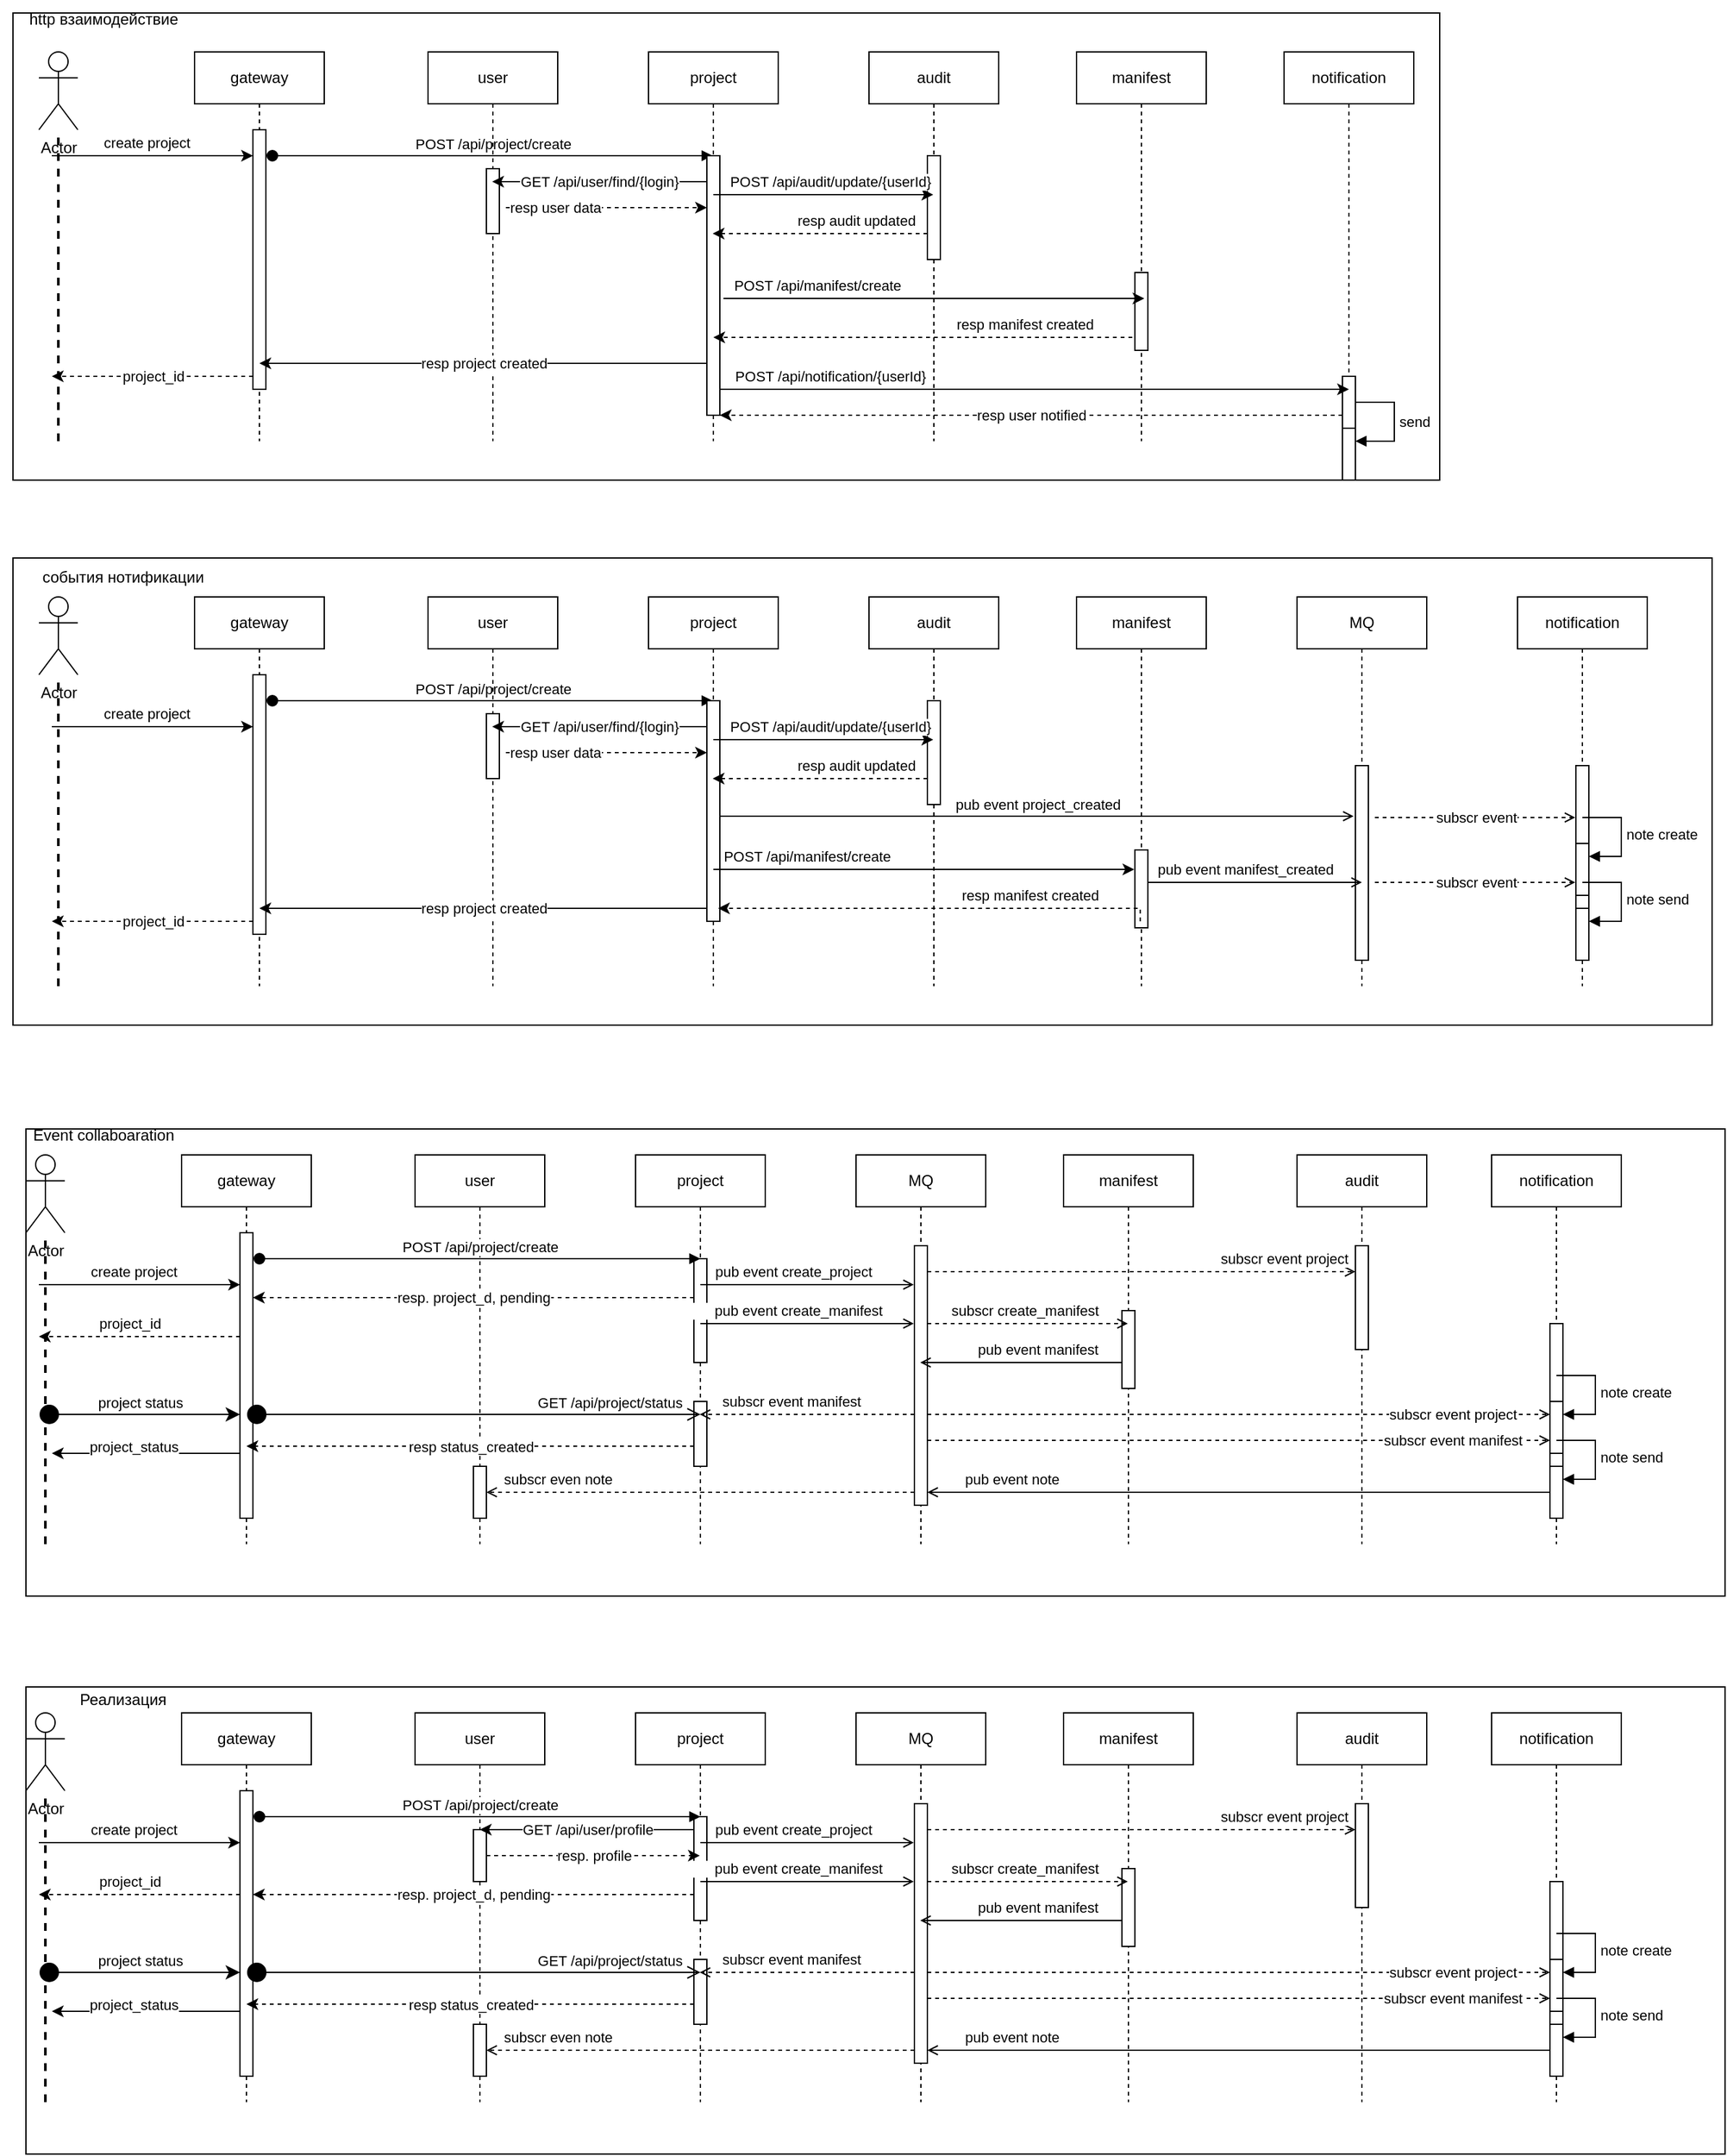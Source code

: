 <mxfile version="24.7.8">
  <diagram name="Page-1" id="2YBvvXClWsGukQMizWep">
    <mxGraphModel dx="2350" dy="916" grid="1" gridSize="10" guides="1" tooltips="1" connect="1" arrows="1" fold="1" page="1" pageScale="1" pageWidth="850" pageHeight="1100" math="0" shadow="0">
      <root>
        <mxCell id="0" />
        <mxCell id="1" parent="0" />
        <mxCell id="92aaabJvV7sMhki5Raj1-24" value="" style="rounded=0;whiteSpace=wrap;html=1;fillColor=none;" parent="1" vertex="1">
          <mxGeometry x="-100" y="10" width="1100" height="360" as="geometry" />
        </mxCell>
        <mxCell id="aM9ryv3xv72pqoxQDRHE-1" value="gateway" style="shape=umlLifeline;perimeter=lifelinePerimeter;whiteSpace=wrap;html=1;container=0;dropTarget=0;collapsible=0;recursiveResize=0;outlineConnect=0;portConstraint=eastwest;newEdgeStyle={&quot;edgeStyle&quot;:&quot;elbowEdgeStyle&quot;,&quot;elbow&quot;:&quot;vertical&quot;,&quot;curved&quot;:0,&quot;rounded&quot;:0};" parent="1" vertex="1">
          <mxGeometry x="40" y="40" width="100" height="300" as="geometry" />
        </mxCell>
        <mxCell id="aM9ryv3xv72pqoxQDRHE-2" value="" style="html=1;points=[];perimeter=orthogonalPerimeter;outlineConnect=0;targetShapes=umlLifeline;portConstraint=eastwest;newEdgeStyle={&quot;edgeStyle&quot;:&quot;elbowEdgeStyle&quot;,&quot;elbow&quot;:&quot;vertical&quot;,&quot;curved&quot;:0,&quot;rounded&quot;:0};" parent="aM9ryv3xv72pqoxQDRHE-1" vertex="1">
          <mxGeometry x="45" y="60" width="10" height="200" as="geometry" />
        </mxCell>
        <mxCell id="aM9ryv3xv72pqoxQDRHE-3" value="POST /api/project/create" style="html=1;verticalAlign=bottom;startArrow=oval;endArrow=block;startSize=8;edgeStyle=elbowEdgeStyle;elbow=vertical;curved=0;rounded=0;" parent="aM9ryv3xv72pqoxQDRHE-1" target="92aaabJvV7sMhki5Raj1-1" edge="1">
          <mxGeometry relative="1" as="geometry">
            <mxPoint x="60" y="80" as="sourcePoint" />
          </mxGeometry>
        </mxCell>
        <mxCell id="aM9ryv3xv72pqoxQDRHE-5" value="user" style="shape=umlLifeline;perimeter=lifelinePerimeter;whiteSpace=wrap;html=1;container=0;dropTarget=0;collapsible=0;recursiveResize=0;outlineConnect=0;portConstraint=eastwest;newEdgeStyle={&quot;edgeStyle&quot;:&quot;elbowEdgeStyle&quot;,&quot;elbow&quot;:&quot;vertical&quot;,&quot;curved&quot;:0,&quot;rounded&quot;:0};" parent="1" vertex="1">
          <mxGeometry x="220" y="40" width="100" height="300" as="geometry" />
        </mxCell>
        <mxCell id="aM9ryv3xv72pqoxQDRHE-6" value="" style="html=1;points=[];perimeter=orthogonalPerimeter;outlineConnect=0;targetShapes=umlLifeline;portConstraint=eastwest;newEdgeStyle={&quot;edgeStyle&quot;:&quot;elbowEdgeStyle&quot;,&quot;elbow&quot;:&quot;vertical&quot;,&quot;curved&quot;:0,&quot;rounded&quot;:0};" parent="aM9ryv3xv72pqoxQDRHE-5" vertex="1">
          <mxGeometry x="45" y="90" width="10" height="50" as="geometry" />
        </mxCell>
        <mxCell id="92aaabJvV7sMhki5Raj1-1" value="project" style="shape=umlLifeline;perimeter=lifelinePerimeter;whiteSpace=wrap;html=1;container=0;dropTarget=0;collapsible=0;recursiveResize=0;outlineConnect=0;portConstraint=eastwest;newEdgeStyle={&quot;edgeStyle&quot;:&quot;elbowEdgeStyle&quot;,&quot;elbow&quot;:&quot;vertical&quot;,&quot;curved&quot;:0,&quot;rounded&quot;:0};" parent="1" vertex="1">
          <mxGeometry x="390" y="40" width="100" height="300" as="geometry" />
        </mxCell>
        <mxCell id="92aaabJvV7sMhki5Raj1-2" value="" style="html=1;points=[];perimeter=orthogonalPerimeter;outlineConnect=0;targetShapes=umlLifeline;portConstraint=eastwest;newEdgeStyle={&quot;edgeStyle&quot;:&quot;elbowEdgeStyle&quot;,&quot;elbow&quot;:&quot;vertical&quot;,&quot;curved&quot;:0,&quot;rounded&quot;:0};" parent="92aaabJvV7sMhki5Raj1-1" vertex="1">
          <mxGeometry x="45" y="80" width="10" height="200" as="geometry" />
        </mxCell>
        <mxCell id="92aaabJvV7sMhki5Raj1-3" value="audit" style="shape=umlLifeline;perimeter=lifelinePerimeter;whiteSpace=wrap;html=1;container=0;dropTarget=0;collapsible=0;recursiveResize=0;outlineConnect=0;portConstraint=eastwest;newEdgeStyle={&quot;edgeStyle&quot;:&quot;elbowEdgeStyle&quot;,&quot;elbow&quot;:&quot;vertical&quot;,&quot;curved&quot;:0,&quot;rounded&quot;:0};" parent="1" vertex="1">
          <mxGeometry x="560" y="40" width="100" height="300" as="geometry" />
        </mxCell>
        <mxCell id="92aaabJvV7sMhki5Raj1-4" value="" style="html=1;points=[];perimeter=orthogonalPerimeter;outlineConnect=0;targetShapes=umlLifeline;portConstraint=eastwest;newEdgeStyle={&quot;edgeStyle&quot;:&quot;elbowEdgeStyle&quot;,&quot;elbow&quot;:&quot;vertical&quot;,&quot;curved&quot;:0,&quot;rounded&quot;:0};" parent="92aaabJvV7sMhki5Raj1-3" vertex="1">
          <mxGeometry x="45" y="80" width="10" height="80" as="geometry" />
        </mxCell>
        <mxCell id="92aaabJvV7sMhki5Raj1-5" value="manifest" style="shape=umlLifeline;perimeter=lifelinePerimeter;whiteSpace=wrap;html=1;container=0;dropTarget=0;collapsible=0;recursiveResize=0;outlineConnect=0;portConstraint=eastwest;newEdgeStyle={&quot;edgeStyle&quot;:&quot;elbowEdgeStyle&quot;,&quot;elbow&quot;:&quot;vertical&quot;,&quot;curved&quot;:0,&quot;rounded&quot;:0};" parent="1" vertex="1">
          <mxGeometry x="720" y="40" width="100" height="300" as="geometry" />
        </mxCell>
        <mxCell id="92aaabJvV7sMhki5Raj1-6" value="" style="html=1;points=[];perimeter=orthogonalPerimeter;outlineConnect=0;targetShapes=umlLifeline;portConstraint=eastwest;newEdgeStyle={&quot;edgeStyle&quot;:&quot;elbowEdgeStyle&quot;,&quot;elbow&quot;:&quot;vertical&quot;,&quot;curved&quot;:0,&quot;rounded&quot;:0};" parent="92aaabJvV7sMhki5Raj1-5" vertex="1">
          <mxGeometry x="45" y="170" width="10" height="60" as="geometry" />
        </mxCell>
        <mxCell id="92aaabJvV7sMhki5Raj1-7" value="Actor" style="shape=umlActor;verticalLabelPosition=bottom;verticalAlign=top;html=1;outlineConnect=0;" parent="1" vertex="1">
          <mxGeometry x="-80" y="40" width="30" height="60" as="geometry" />
        </mxCell>
        <mxCell id="92aaabJvV7sMhki5Raj1-8" value="POST /api/audit/update/{userId}" style="endArrow=classic;html=1;rounded=0;" parent="1" edge="1">
          <mxGeometry x="0.062" y="10" width="50" height="50" relative="1" as="geometry">
            <mxPoint x="440" y="150" as="sourcePoint" />
            <mxPoint x="609.5" y="150" as="targetPoint" />
            <Array as="points">
              <mxPoint x="530" y="150" />
            </Array>
            <mxPoint as="offset" />
          </mxGeometry>
        </mxCell>
        <mxCell id="92aaabJvV7sMhki5Raj1-10" value="resp audit updated" style="edgeStyle=elbowEdgeStyle;rounded=0;orthogonalLoop=1;jettySize=auto;html=1;elbow=vertical;curved=0;dashed=1;" parent="1" edge="1">
          <mxGeometry x="-0.335" y="-10" relative="1" as="geometry">
            <mxPoint x="605" y="180" as="sourcePoint" />
            <mxPoint x="439.5" y="180" as="targetPoint" />
            <mxPoint as="offset" />
          </mxGeometry>
        </mxCell>
        <mxCell id="92aaabJvV7sMhki5Raj1-11" value="POST /api/manifest/create" style="edgeStyle=elbowEdgeStyle;rounded=0;orthogonalLoop=1;jettySize=auto;html=1;elbow=vertical;curved=0;" parent="1" edge="1">
          <mxGeometry x="-0.555" y="10" relative="1" as="geometry">
            <mxPoint x="447.75" y="230" as="sourcePoint" />
            <mxPoint x="772.25" y="230" as="targetPoint" />
            <mxPoint as="offset" />
          </mxGeometry>
        </mxCell>
        <mxCell id="92aaabJvV7sMhki5Raj1-12" value="resp manifest created" style="edgeStyle=elbowEdgeStyle;rounded=0;orthogonalLoop=1;jettySize=auto;html=1;elbow=vertical;curved=0;dashed=1;" parent="1" target="92aaabJvV7sMhki5Raj1-1" edge="1">
          <mxGeometry x="-0.434" y="-10" relative="1" as="geometry">
            <mxPoint x="765" y="270" as="sourcePoint" />
            <mxPoint x="609.5" y="270" as="targetPoint" />
            <Array as="points">
              <mxPoint x="620" y="260" />
            </Array>
            <mxPoint as="offset" />
          </mxGeometry>
        </mxCell>
        <mxCell id="92aaabJvV7sMhki5Raj1-13" value="" style="text;strokeColor=none;align=center;fillColor=none;html=1;verticalAlign=middle;whiteSpace=wrap;rounded=0;" parent="1" vertex="1">
          <mxGeometry x="570" y="250" width="60" height="30" as="geometry" />
        </mxCell>
        <mxCell id="92aaabJvV7sMhki5Raj1-14" value="GET /api/user/find/{login}" style="edgeStyle=elbowEdgeStyle;rounded=0;orthogonalLoop=1;jettySize=auto;html=1;elbow=vertical;curved=0;" parent="1" edge="1">
          <mxGeometry relative="1" as="geometry">
            <mxPoint x="435" y="140" as="sourcePoint" />
            <mxPoint x="269.5" y="140" as="targetPoint" />
          </mxGeometry>
        </mxCell>
        <mxCell id="92aaabJvV7sMhki5Raj1-15" value="resp user data" style="edgeStyle=elbowEdgeStyle;rounded=0;orthogonalLoop=1;jettySize=auto;html=1;elbow=vertical;curved=0;dashed=1;" parent="1" target="92aaabJvV7sMhki5Raj1-2" edge="1">
          <mxGeometry x="-0.514" relative="1" as="geometry">
            <mxPoint x="280" y="160" as="sourcePoint" />
            <mxPoint x="430" y="160" as="targetPoint" />
            <mxPoint as="offset" />
          </mxGeometry>
        </mxCell>
        <mxCell id="92aaabJvV7sMhki5Raj1-16" value="resp project created" style="edgeStyle=elbowEdgeStyle;rounded=0;orthogonalLoop=1;jettySize=auto;html=1;elbow=vertical;curved=0;" parent="1" target="aM9ryv3xv72pqoxQDRHE-1" edge="1">
          <mxGeometry relative="1" as="geometry">
            <mxPoint x="435.5" y="280" as="sourcePoint" />
            <mxPoint x="270" y="280" as="targetPoint" />
          </mxGeometry>
        </mxCell>
        <mxCell id="92aaabJvV7sMhki5Raj1-19" value="" style="endArrow=none;dashed=1;html=1;strokeWidth=2;rounded=0;" parent="1" target="92aaabJvV7sMhki5Raj1-7" edge="1">
          <mxGeometry width="50" height="50" relative="1" as="geometry">
            <mxPoint x="-65" y="340" as="sourcePoint" />
            <mxPoint x="-20" y="170" as="targetPoint" />
          </mxGeometry>
        </mxCell>
        <mxCell id="92aaabJvV7sMhki5Raj1-21" value="create project" style="edgeStyle=none;orthogonalLoop=1;jettySize=auto;html=1;rounded=0;" parent="1" edge="1">
          <mxGeometry x="-0.067" y="10" width="80" relative="1" as="geometry">
            <mxPoint x="-70" y="120" as="sourcePoint" />
            <mxPoint x="85" y="120" as="targetPoint" />
            <Array as="points">
              <mxPoint x="10" y="120" />
            </Array>
            <mxPoint as="offset" />
          </mxGeometry>
        </mxCell>
        <mxCell id="92aaabJvV7sMhki5Raj1-22" value="project_id" style="endArrow=classic;html=1;rounded=0;dashed=1;" parent="1" edge="1">
          <mxGeometry width="50" height="50" relative="1" as="geometry">
            <mxPoint x="85" y="290" as="sourcePoint" />
            <mxPoint x="-70" y="290" as="targetPoint" />
          </mxGeometry>
        </mxCell>
        <mxCell id="92aaabJvV7sMhki5Raj1-26" value="http взаимодействие" style="text;html=1;align=center;verticalAlign=middle;whiteSpace=wrap;rounded=0;" parent="1" vertex="1">
          <mxGeometry x="-110" width="160" height="30" as="geometry" />
        </mxCell>
        <mxCell id="92aaabJvV7sMhki5Raj1-27" value="" style="rounded=0;whiteSpace=wrap;html=1;fillColor=none;" parent="1" vertex="1">
          <mxGeometry x="-100" y="430" width="1310" height="360" as="geometry" />
        </mxCell>
        <mxCell id="92aaabJvV7sMhki5Raj1-28" value="gateway" style="shape=umlLifeline;perimeter=lifelinePerimeter;whiteSpace=wrap;html=1;container=0;dropTarget=0;collapsible=0;recursiveResize=0;outlineConnect=0;portConstraint=eastwest;newEdgeStyle={&quot;edgeStyle&quot;:&quot;elbowEdgeStyle&quot;,&quot;elbow&quot;:&quot;vertical&quot;,&quot;curved&quot;:0,&quot;rounded&quot;:0};" parent="1" vertex="1">
          <mxGeometry x="40" y="460" width="100" height="300" as="geometry" />
        </mxCell>
        <mxCell id="92aaabJvV7sMhki5Raj1-29" value="" style="html=1;points=[];perimeter=orthogonalPerimeter;outlineConnect=0;targetShapes=umlLifeline;portConstraint=eastwest;newEdgeStyle={&quot;edgeStyle&quot;:&quot;elbowEdgeStyle&quot;,&quot;elbow&quot;:&quot;vertical&quot;,&quot;curved&quot;:0,&quot;rounded&quot;:0};" parent="92aaabJvV7sMhki5Raj1-28" vertex="1">
          <mxGeometry x="45" y="60" width="10" height="200" as="geometry" />
        </mxCell>
        <mxCell id="92aaabJvV7sMhki5Raj1-30" value="POST /api/project/create" style="html=1;verticalAlign=bottom;startArrow=oval;endArrow=block;startSize=8;edgeStyle=elbowEdgeStyle;elbow=vertical;curved=0;rounded=0;" parent="92aaabJvV7sMhki5Raj1-28" target="92aaabJvV7sMhki5Raj1-33" edge="1">
          <mxGeometry relative="1" as="geometry">
            <mxPoint x="60" y="80" as="sourcePoint" />
          </mxGeometry>
        </mxCell>
        <mxCell id="92aaabJvV7sMhki5Raj1-31" value="user" style="shape=umlLifeline;perimeter=lifelinePerimeter;whiteSpace=wrap;html=1;container=0;dropTarget=0;collapsible=0;recursiveResize=0;outlineConnect=0;portConstraint=eastwest;newEdgeStyle={&quot;edgeStyle&quot;:&quot;elbowEdgeStyle&quot;,&quot;elbow&quot;:&quot;vertical&quot;,&quot;curved&quot;:0,&quot;rounded&quot;:0};" parent="1" vertex="1">
          <mxGeometry x="220" y="460" width="100" height="300" as="geometry" />
        </mxCell>
        <mxCell id="92aaabJvV7sMhki5Raj1-32" value="" style="html=1;points=[];perimeter=orthogonalPerimeter;outlineConnect=0;targetShapes=umlLifeline;portConstraint=eastwest;newEdgeStyle={&quot;edgeStyle&quot;:&quot;elbowEdgeStyle&quot;,&quot;elbow&quot;:&quot;vertical&quot;,&quot;curved&quot;:0,&quot;rounded&quot;:0};" parent="92aaabJvV7sMhki5Raj1-31" vertex="1">
          <mxGeometry x="45" y="90" width="10" height="50" as="geometry" />
        </mxCell>
        <mxCell id="92aaabJvV7sMhki5Raj1-33" value="project" style="shape=umlLifeline;perimeter=lifelinePerimeter;whiteSpace=wrap;html=1;container=0;dropTarget=0;collapsible=0;recursiveResize=0;outlineConnect=0;portConstraint=eastwest;newEdgeStyle={&quot;edgeStyle&quot;:&quot;elbowEdgeStyle&quot;,&quot;elbow&quot;:&quot;vertical&quot;,&quot;curved&quot;:0,&quot;rounded&quot;:0};" parent="1" vertex="1">
          <mxGeometry x="390" y="460" width="100" height="300" as="geometry" />
        </mxCell>
        <mxCell id="92aaabJvV7sMhki5Raj1-34" value="" style="html=1;points=[];perimeter=orthogonalPerimeter;outlineConnect=0;targetShapes=umlLifeline;portConstraint=eastwest;newEdgeStyle={&quot;edgeStyle&quot;:&quot;elbowEdgeStyle&quot;,&quot;elbow&quot;:&quot;vertical&quot;,&quot;curved&quot;:0,&quot;rounded&quot;:0};" parent="92aaabJvV7sMhki5Raj1-33" vertex="1">
          <mxGeometry x="45" y="80" width="10" height="170" as="geometry" />
        </mxCell>
        <mxCell id="92aaabJvV7sMhki5Raj1-35" value="audit" style="shape=umlLifeline;perimeter=lifelinePerimeter;whiteSpace=wrap;html=1;container=0;dropTarget=0;collapsible=0;recursiveResize=0;outlineConnect=0;portConstraint=eastwest;newEdgeStyle={&quot;edgeStyle&quot;:&quot;elbowEdgeStyle&quot;,&quot;elbow&quot;:&quot;vertical&quot;,&quot;curved&quot;:0,&quot;rounded&quot;:0};" parent="1" vertex="1">
          <mxGeometry x="560" y="460" width="100" height="300" as="geometry" />
        </mxCell>
        <mxCell id="92aaabJvV7sMhki5Raj1-36" value="" style="html=1;points=[];perimeter=orthogonalPerimeter;outlineConnect=0;targetShapes=umlLifeline;portConstraint=eastwest;newEdgeStyle={&quot;edgeStyle&quot;:&quot;elbowEdgeStyle&quot;,&quot;elbow&quot;:&quot;vertical&quot;,&quot;curved&quot;:0,&quot;rounded&quot;:0};" parent="92aaabJvV7sMhki5Raj1-35" vertex="1">
          <mxGeometry x="45" y="80" width="10" height="80" as="geometry" />
        </mxCell>
        <mxCell id="92aaabJvV7sMhki5Raj1-37" value="manifest" style="shape=umlLifeline;perimeter=lifelinePerimeter;whiteSpace=wrap;html=1;container=0;dropTarget=0;collapsible=0;recursiveResize=0;outlineConnect=0;portConstraint=eastwest;newEdgeStyle={&quot;edgeStyle&quot;:&quot;elbowEdgeStyle&quot;,&quot;elbow&quot;:&quot;vertical&quot;,&quot;curved&quot;:0,&quot;rounded&quot;:0};" parent="1" vertex="1">
          <mxGeometry x="720" y="460" width="100" height="300" as="geometry" />
        </mxCell>
        <mxCell id="92aaabJvV7sMhki5Raj1-38" value="" style="html=1;points=[];perimeter=orthogonalPerimeter;outlineConnect=0;targetShapes=umlLifeline;portConstraint=eastwest;newEdgeStyle={&quot;edgeStyle&quot;:&quot;elbowEdgeStyle&quot;,&quot;elbow&quot;:&quot;vertical&quot;,&quot;curved&quot;:0,&quot;rounded&quot;:0};" parent="92aaabJvV7sMhki5Raj1-37" vertex="1">
          <mxGeometry x="45" y="195" width="10" height="60" as="geometry" />
        </mxCell>
        <mxCell id="92aaabJvV7sMhki5Raj1-39" value="Actor" style="shape=umlActor;verticalLabelPosition=bottom;verticalAlign=top;html=1;outlineConnect=0;" parent="1" vertex="1">
          <mxGeometry x="-80" y="460" width="30" height="60" as="geometry" />
        </mxCell>
        <mxCell id="92aaabJvV7sMhki5Raj1-40" value="POST /api/audit/update/{userId}" style="endArrow=classic;html=1;rounded=0;" parent="1" edge="1">
          <mxGeometry x="0.062" y="10" width="50" height="50" relative="1" as="geometry">
            <mxPoint x="440" y="570" as="sourcePoint" />
            <mxPoint x="609.5" y="570" as="targetPoint" />
            <Array as="points">
              <mxPoint x="530" y="570" />
            </Array>
            <mxPoint as="offset" />
          </mxGeometry>
        </mxCell>
        <mxCell id="92aaabJvV7sMhki5Raj1-41" value="resp audit updated" style="edgeStyle=elbowEdgeStyle;rounded=0;orthogonalLoop=1;jettySize=auto;html=1;elbow=vertical;curved=0;dashed=1;" parent="1" edge="1">
          <mxGeometry x="-0.335" y="-10" relative="1" as="geometry">
            <mxPoint x="605" y="600" as="sourcePoint" />
            <mxPoint x="439.5" y="600" as="targetPoint" />
            <mxPoint as="offset" />
          </mxGeometry>
        </mxCell>
        <mxCell id="92aaabJvV7sMhki5Raj1-42" value="POST /api/manifest/create" style="edgeStyle=elbowEdgeStyle;rounded=0;orthogonalLoop=1;jettySize=auto;html=1;elbow=vertical;curved=0;" parent="1" edge="1">
          <mxGeometry x="-0.555" y="10" relative="1" as="geometry">
            <mxPoint x="440" y="670" as="sourcePoint" />
            <mxPoint x="764.5" y="670" as="targetPoint" />
            <mxPoint as="offset" />
          </mxGeometry>
        </mxCell>
        <mxCell id="92aaabJvV7sMhki5Raj1-43" value="resp manifest created" style="edgeStyle=elbowEdgeStyle;rounded=0;orthogonalLoop=1;jettySize=auto;html=1;elbow=vertical;curved=0;dashed=1;" parent="1" edge="1">
          <mxGeometry x="-0.434" y="-10" relative="1" as="geometry">
            <mxPoint x="769.13" y="710" as="sourcePoint" />
            <mxPoint x="443.63" y="700" as="targetPoint" />
            <Array as="points">
              <mxPoint x="624.13" y="700" />
            </Array>
            <mxPoint as="offset" />
          </mxGeometry>
        </mxCell>
        <mxCell id="92aaabJvV7sMhki5Raj1-44" value="" style="text;strokeColor=none;align=center;fillColor=none;html=1;verticalAlign=middle;whiteSpace=wrap;rounded=0;" parent="1" vertex="1">
          <mxGeometry x="570" y="670" width="60" height="30" as="geometry" />
        </mxCell>
        <mxCell id="92aaabJvV7sMhki5Raj1-45" value="GET /api/user/find/{login}" style="edgeStyle=elbowEdgeStyle;rounded=0;orthogonalLoop=1;jettySize=auto;html=1;elbow=vertical;curved=0;" parent="1" edge="1">
          <mxGeometry relative="1" as="geometry">
            <mxPoint x="435" y="560" as="sourcePoint" />
            <mxPoint x="269.5" y="560" as="targetPoint" />
          </mxGeometry>
        </mxCell>
        <mxCell id="92aaabJvV7sMhki5Raj1-46" value="resp user data" style="edgeStyle=elbowEdgeStyle;rounded=0;orthogonalLoop=1;jettySize=auto;html=1;elbow=vertical;curved=0;dashed=1;" parent="1" target="92aaabJvV7sMhki5Raj1-34" edge="1">
          <mxGeometry x="-0.514" relative="1" as="geometry">
            <mxPoint x="280" y="580" as="sourcePoint" />
            <mxPoint x="430" y="580" as="targetPoint" />
            <mxPoint as="offset" />
          </mxGeometry>
        </mxCell>
        <mxCell id="92aaabJvV7sMhki5Raj1-47" value="resp project created" style="edgeStyle=elbowEdgeStyle;rounded=0;orthogonalLoop=1;jettySize=auto;html=1;elbow=vertical;curved=0;" parent="1" target="92aaabJvV7sMhki5Raj1-28" edge="1">
          <mxGeometry relative="1" as="geometry">
            <mxPoint x="435.5" y="700" as="sourcePoint" />
            <mxPoint x="270" y="700" as="targetPoint" />
          </mxGeometry>
        </mxCell>
        <mxCell id="92aaabJvV7sMhki5Raj1-48" value="" style="endArrow=none;dashed=1;html=1;strokeWidth=2;rounded=0;" parent="1" target="92aaabJvV7sMhki5Raj1-39" edge="1">
          <mxGeometry width="50" height="50" relative="1" as="geometry">
            <mxPoint x="-65" y="760" as="sourcePoint" />
            <mxPoint x="-20" y="590" as="targetPoint" />
          </mxGeometry>
        </mxCell>
        <mxCell id="92aaabJvV7sMhki5Raj1-49" value="create project" style="edgeStyle=none;orthogonalLoop=1;jettySize=auto;html=1;rounded=0;" parent="1" target="92aaabJvV7sMhki5Raj1-29" edge="1">
          <mxGeometry x="-0.067" y="10" width="80" relative="1" as="geometry">
            <mxPoint x="-70" y="560" as="sourcePoint" />
            <mxPoint x="80" y="560" as="targetPoint" />
            <Array as="points" />
            <mxPoint as="offset" />
          </mxGeometry>
        </mxCell>
        <mxCell id="92aaabJvV7sMhki5Raj1-50" value="project_id" style="endArrow=classic;html=1;rounded=0;dashed=1;" parent="1" edge="1">
          <mxGeometry width="50" height="50" relative="1" as="geometry">
            <mxPoint x="85" y="710" as="sourcePoint" />
            <mxPoint x="-70" y="710" as="targetPoint" />
          </mxGeometry>
        </mxCell>
        <mxCell id="92aaabJvV7sMhki5Raj1-51" value="notification" style="shape=umlLifeline;perimeter=lifelinePerimeter;whiteSpace=wrap;html=1;container=0;dropTarget=0;collapsible=0;recursiveResize=0;outlineConnect=0;portConstraint=eastwest;newEdgeStyle={&quot;edgeStyle&quot;:&quot;elbowEdgeStyle&quot;,&quot;elbow&quot;:&quot;vertical&quot;,&quot;curved&quot;:0,&quot;rounded&quot;:0};" parent="1" vertex="1">
          <mxGeometry x="880" y="40" width="100" height="330" as="geometry" />
        </mxCell>
        <mxCell id="92aaabJvV7sMhki5Raj1-52" value="" style="html=1;points=[];perimeter=orthogonalPerimeter;outlineConnect=0;targetShapes=umlLifeline;portConstraint=eastwest;newEdgeStyle={&quot;edgeStyle&quot;:&quot;elbowEdgeStyle&quot;,&quot;elbow&quot;:&quot;vertical&quot;,&quot;curved&quot;:0,&quot;rounded&quot;:0};" parent="92aaabJvV7sMhki5Raj1-51" vertex="1">
          <mxGeometry x="45" y="250" width="10" height="80" as="geometry" />
        </mxCell>
        <mxCell id="92aaabJvV7sMhki5Raj1-53" value="POST /api/notification/{userId}" style="edgeStyle=elbowEdgeStyle;rounded=0;orthogonalLoop=1;jettySize=auto;html=1;elbow=vertical;curved=0;" parent="1" source="92aaabJvV7sMhki5Raj1-2" edge="1">
          <mxGeometry x="-0.649" y="10" relative="1" as="geometry">
            <mxPoint x="450" y="300" as="sourcePoint" />
            <mxPoint x="930" y="300" as="targetPoint" />
            <mxPoint as="offset" />
          </mxGeometry>
        </mxCell>
        <mxCell id="92aaabJvV7sMhki5Raj1-54" value="resp user notified" style="edgeStyle=elbowEdgeStyle;rounded=0;orthogonalLoop=1;jettySize=auto;html=1;elbow=vertical;curved=0;dashed=1;" parent="1" target="92aaabJvV7sMhki5Raj1-2" edge="1">
          <mxGeometry relative="1" as="geometry">
            <mxPoint x="925" y="320" as="sourcePoint" />
            <mxPoint x="769.5" y="320" as="targetPoint" />
          </mxGeometry>
        </mxCell>
        <mxCell id="92aaabJvV7sMhki5Raj1-55" value="notification" style="shape=umlLifeline;perimeter=lifelinePerimeter;whiteSpace=wrap;html=1;container=0;dropTarget=0;collapsible=0;recursiveResize=0;outlineConnect=0;portConstraint=eastwest;newEdgeStyle={&quot;edgeStyle&quot;:&quot;elbowEdgeStyle&quot;,&quot;elbow&quot;:&quot;vertical&quot;,&quot;curved&quot;:0,&quot;rounded&quot;:0};" parent="1" vertex="1">
          <mxGeometry x="1060" y="460" width="100" height="300" as="geometry" />
        </mxCell>
        <mxCell id="92aaabJvV7sMhki5Raj1-56" value="" style="html=1;points=[];perimeter=orthogonalPerimeter;outlineConnect=0;targetShapes=umlLifeline;portConstraint=eastwest;newEdgeStyle={&quot;edgeStyle&quot;:&quot;elbowEdgeStyle&quot;,&quot;elbow&quot;:&quot;vertical&quot;,&quot;curved&quot;:0,&quot;rounded&quot;:0};" parent="92aaabJvV7sMhki5Raj1-55" vertex="1">
          <mxGeometry x="45" y="130" width="10" height="150" as="geometry" />
        </mxCell>
        <mxCell id="92aaabJvV7sMhki5Raj1-68" value="" style="html=1;points=[[0,0,0,0,5],[0,1,0,0,-5],[1,0,0,0,5],[1,1,0,0,-5]];perimeter=orthogonalPerimeter;outlineConnect=0;targetShapes=umlLifeline;portConstraint=eastwest;newEdgeStyle={&quot;curved&quot;:0,&quot;rounded&quot;:0};" parent="92aaabJvV7sMhki5Raj1-55" vertex="1">
          <mxGeometry x="45" y="190" width="10" height="40" as="geometry" />
        </mxCell>
        <mxCell id="92aaabJvV7sMhki5Raj1-69" value="note create" style="html=1;align=left;spacingLeft=2;endArrow=block;rounded=0;edgeStyle=orthogonalEdgeStyle;curved=0;rounded=0;" parent="92aaabJvV7sMhki5Raj1-55" target="92aaabJvV7sMhki5Raj1-68" edge="1">
          <mxGeometry relative="1" as="geometry">
            <mxPoint x="50" y="170" as="sourcePoint" />
            <Array as="points">
              <mxPoint x="80" y="200" />
            </Array>
          </mxGeometry>
        </mxCell>
        <mxCell id="92aaabJvV7sMhki5Raj1-70" value="" style="html=1;points=[[0,0,0,0,5],[0,1,0,0,-5],[1,0,0,0,5],[1,1,0,0,-5]];perimeter=orthogonalPerimeter;outlineConnect=0;targetShapes=umlLifeline;portConstraint=eastwest;newEdgeStyle={&quot;curved&quot;:0,&quot;rounded&quot;:0};" parent="92aaabJvV7sMhki5Raj1-55" vertex="1">
          <mxGeometry x="45" y="240" width="10" height="40" as="geometry" />
        </mxCell>
        <mxCell id="92aaabJvV7sMhki5Raj1-71" value="note send" style="html=1;align=left;spacingLeft=2;endArrow=block;rounded=0;edgeStyle=orthogonalEdgeStyle;curved=0;rounded=0;" parent="92aaabJvV7sMhki5Raj1-55" target="92aaabJvV7sMhki5Raj1-70" edge="1">
          <mxGeometry relative="1" as="geometry">
            <mxPoint x="50" y="220" as="sourcePoint" />
            <Array as="points">
              <mxPoint x="80" y="250" />
            </Array>
          </mxGeometry>
        </mxCell>
        <mxCell id="92aaabJvV7sMhki5Raj1-57" value="MQ" style="shape=umlLifeline;perimeter=lifelinePerimeter;whiteSpace=wrap;html=1;container=0;dropTarget=0;collapsible=0;recursiveResize=0;outlineConnect=0;portConstraint=eastwest;newEdgeStyle={&quot;edgeStyle&quot;:&quot;elbowEdgeStyle&quot;,&quot;elbow&quot;:&quot;vertical&quot;,&quot;curved&quot;:0,&quot;rounded&quot;:0};" parent="1" vertex="1">
          <mxGeometry x="890" y="460" width="100" height="300" as="geometry" />
        </mxCell>
        <mxCell id="92aaabJvV7sMhki5Raj1-58" value="" style="html=1;points=[];perimeter=orthogonalPerimeter;outlineConnect=0;targetShapes=umlLifeline;portConstraint=eastwest;newEdgeStyle={&quot;edgeStyle&quot;:&quot;elbowEdgeStyle&quot;,&quot;elbow&quot;:&quot;vertical&quot;,&quot;curved&quot;:0,&quot;rounded&quot;:0};" parent="92aaabJvV7sMhki5Raj1-57" vertex="1">
          <mxGeometry x="45" y="130" width="10" height="150" as="geometry" />
        </mxCell>
        <mxCell id="92aaabJvV7sMhki5Raj1-59" value="pub event project_created" style="edgeStyle=elbowEdgeStyle;rounded=0;orthogonalLoop=1;jettySize=auto;html=1;elbow=vertical;curved=0;entryX=-0.14;entryY=0.259;entryDx=0;entryDy=0;entryPerimeter=0;endArrow=open;endFill=0;" parent="1" source="92aaabJvV7sMhki5Raj1-34" target="92aaabJvV7sMhki5Raj1-58" edge="1">
          <mxGeometry x="0.003" y="9" relative="1" as="geometry">
            <mxPoint as="offset" />
          </mxGeometry>
        </mxCell>
        <mxCell id="92aaabJvV7sMhki5Raj1-60" value="pub event manifest_created" style="edgeStyle=elbowEdgeStyle;rounded=0;orthogonalLoop=1;jettySize=auto;html=1;elbow=vertical;curved=0;endArrow=open;endFill=0;entryX=0.5;entryY=0.6;entryDx=0;entryDy=0;entryPerimeter=0;" parent="1" source="92aaabJvV7sMhki5Raj1-38" target="92aaabJvV7sMhki5Raj1-58" edge="1">
          <mxGeometry x="-0.091" y="10" relative="1" as="geometry">
            <mxPoint x="930" y="685" as="targetPoint" />
            <mxPoint as="offset" />
          </mxGeometry>
        </mxCell>
        <mxCell id="92aaabJvV7sMhki5Raj1-63" value="subscr event" style="edgeStyle=elbowEdgeStyle;rounded=0;orthogonalLoop=1;jettySize=auto;html=1;elbow=vertical;curved=0;dashed=1;endArrow=open;endFill=0;" parent="1" edge="1">
          <mxGeometry relative="1" as="geometry">
            <mxPoint x="950" y="680" as="sourcePoint" />
            <mxPoint x="1104.5" y="680" as="targetPoint" />
          </mxGeometry>
        </mxCell>
        <mxCell id="92aaabJvV7sMhki5Raj1-65" value="subscr event" style="edgeStyle=elbowEdgeStyle;rounded=0;orthogonalLoop=1;jettySize=auto;html=1;elbow=vertical;curved=0;dashed=1;endArrow=open;endFill=0;" parent="1" edge="1">
          <mxGeometry relative="1" as="geometry">
            <mxPoint x="950" y="630" as="sourcePoint" />
            <mxPoint x="1104.5" y="630" as="targetPoint" />
          </mxGeometry>
        </mxCell>
        <mxCell id="92aaabJvV7sMhki5Raj1-72" value="" style="html=1;points=[[0,0,0,0,5],[0,1,0,0,-5],[1,0,0,0,5],[1,1,0,0,-5]];perimeter=orthogonalPerimeter;outlineConnect=0;targetShapes=umlLifeline;portConstraint=eastwest;newEdgeStyle={&quot;curved&quot;:0,&quot;rounded&quot;:0};" parent="1" vertex="1">
          <mxGeometry x="925" y="330" width="10" height="40" as="geometry" />
        </mxCell>
        <mxCell id="92aaabJvV7sMhki5Raj1-73" value="send" style="html=1;align=left;spacingLeft=2;endArrow=block;rounded=0;edgeStyle=orthogonalEdgeStyle;curved=0;rounded=0;" parent="1" target="92aaabJvV7sMhki5Raj1-72" edge="1">
          <mxGeometry relative="1" as="geometry">
            <mxPoint x="935" y="310" as="sourcePoint" />
            <Array as="points">
              <mxPoint x="965" y="340" />
            </Array>
          </mxGeometry>
        </mxCell>
        <mxCell id="92aaabJvV7sMhki5Raj1-74" value="" style="rounded=0;whiteSpace=wrap;html=1;fillColor=none;" parent="1" vertex="1">
          <mxGeometry x="-90" y="870" width="1310" height="360" as="geometry" />
        </mxCell>
        <mxCell id="92aaabJvV7sMhki5Raj1-75" value="gateway" style="shape=umlLifeline;perimeter=lifelinePerimeter;whiteSpace=wrap;html=1;container=0;dropTarget=0;collapsible=0;recursiveResize=0;outlineConnect=0;portConstraint=eastwest;newEdgeStyle={&quot;edgeStyle&quot;:&quot;elbowEdgeStyle&quot;,&quot;elbow&quot;:&quot;vertical&quot;,&quot;curved&quot;:0,&quot;rounded&quot;:0};" parent="1" vertex="1">
          <mxGeometry x="30" y="890" width="100" height="300" as="geometry" />
        </mxCell>
        <mxCell id="92aaabJvV7sMhki5Raj1-76" value="" style="html=1;points=[];perimeter=orthogonalPerimeter;outlineConnect=0;targetShapes=umlLifeline;portConstraint=eastwest;newEdgeStyle={&quot;edgeStyle&quot;:&quot;elbowEdgeStyle&quot;,&quot;elbow&quot;:&quot;vertical&quot;,&quot;curved&quot;:0,&quot;rounded&quot;:0};" parent="92aaabJvV7sMhki5Raj1-75" vertex="1">
          <mxGeometry x="45" y="60" width="10" height="220" as="geometry" />
        </mxCell>
        <mxCell id="92aaabJvV7sMhki5Raj1-78" value="user" style="shape=umlLifeline;perimeter=lifelinePerimeter;whiteSpace=wrap;html=1;container=0;dropTarget=0;collapsible=0;recursiveResize=0;outlineConnect=0;portConstraint=eastwest;newEdgeStyle={&quot;edgeStyle&quot;:&quot;elbowEdgeStyle&quot;,&quot;elbow&quot;:&quot;vertical&quot;,&quot;curved&quot;:0,&quot;rounded&quot;:0};" parent="1" vertex="1">
          <mxGeometry x="210" y="890" width="100" height="300" as="geometry" />
        </mxCell>
        <mxCell id="92aaabJvV7sMhki5Raj1-79" value="" style="html=1;points=[];perimeter=orthogonalPerimeter;outlineConnect=0;targetShapes=umlLifeline;portConstraint=eastwest;newEdgeStyle={&quot;edgeStyle&quot;:&quot;elbowEdgeStyle&quot;,&quot;elbow&quot;:&quot;vertical&quot;,&quot;curved&quot;:0,&quot;rounded&quot;:0};" parent="92aaabJvV7sMhki5Raj1-78" vertex="1">
          <mxGeometry x="45" y="240" width="10" height="40" as="geometry" />
        </mxCell>
        <mxCell id="92aaabJvV7sMhki5Raj1-80" value="project" style="shape=umlLifeline;perimeter=lifelinePerimeter;whiteSpace=wrap;html=1;container=0;dropTarget=0;collapsible=0;recursiveResize=0;outlineConnect=0;portConstraint=eastwest;newEdgeStyle={&quot;edgeStyle&quot;:&quot;elbowEdgeStyle&quot;,&quot;elbow&quot;:&quot;vertical&quot;,&quot;curved&quot;:0,&quot;rounded&quot;:0};" parent="1" vertex="1">
          <mxGeometry x="380" y="890" width="100" height="300" as="geometry" />
        </mxCell>
        <mxCell id="92aaabJvV7sMhki5Raj1-81" value="" style="html=1;points=[];perimeter=orthogonalPerimeter;outlineConnect=0;targetShapes=umlLifeline;portConstraint=eastwest;newEdgeStyle={&quot;edgeStyle&quot;:&quot;elbowEdgeStyle&quot;,&quot;elbow&quot;:&quot;vertical&quot;,&quot;curved&quot;:0,&quot;rounded&quot;:0};" parent="92aaabJvV7sMhki5Raj1-80" vertex="1">
          <mxGeometry x="45" y="80" width="10" height="80" as="geometry" />
        </mxCell>
        <mxCell id="92aaabJvV7sMhki5Raj1-122" value="" style="html=1;points=[];perimeter=orthogonalPerimeter;outlineConnect=0;targetShapes=umlLifeline;portConstraint=eastwest;newEdgeStyle={&quot;edgeStyle&quot;:&quot;elbowEdgeStyle&quot;,&quot;elbow&quot;:&quot;vertical&quot;,&quot;curved&quot;:0,&quot;rounded&quot;:0};" parent="92aaabJvV7sMhki5Raj1-80" vertex="1">
          <mxGeometry x="45" y="190" width="10" height="50" as="geometry" />
        </mxCell>
        <mxCell id="92aaabJvV7sMhki5Raj1-82" value="audit" style="shape=umlLifeline;perimeter=lifelinePerimeter;whiteSpace=wrap;html=1;container=0;dropTarget=0;collapsible=0;recursiveResize=0;outlineConnect=0;portConstraint=eastwest;newEdgeStyle={&quot;edgeStyle&quot;:&quot;elbowEdgeStyle&quot;,&quot;elbow&quot;:&quot;vertical&quot;,&quot;curved&quot;:0,&quot;rounded&quot;:0};" parent="1" vertex="1">
          <mxGeometry x="890" y="890" width="100" height="300" as="geometry" />
        </mxCell>
        <mxCell id="92aaabJvV7sMhki5Raj1-83" value="" style="html=1;points=[];perimeter=orthogonalPerimeter;outlineConnect=0;targetShapes=umlLifeline;portConstraint=eastwest;newEdgeStyle={&quot;edgeStyle&quot;:&quot;elbowEdgeStyle&quot;,&quot;elbow&quot;:&quot;vertical&quot;,&quot;curved&quot;:0,&quot;rounded&quot;:0};" parent="92aaabJvV7sMhki5Raj1-82" vertex="1">
          <mxGeometry x="45" y="70" width="10" height="80" as="geometry" />
        </mxCell>
        <mxCell id="92aaabJvV7sMhki5Raj1-84" value="manifest" style="shape=umlLifeline;perimeter=lifelinePerimeter;whiteSpace=wrap;html=1;container=0;dropTarget=0;collapsible=0;recursiveResize=0;outlineConnect=0;portConstraint=eastwest;newEdgeStyle={&quot;edgeStyle&quot;:&quot;elbowEdgeStyle&quot;,&quot;elbow&quot;:&quot;vertical&quot;,&quot;curved&quot;:0,&quot;rounded&quot;:0};" parent="1" vertex="1">
          <mxGeometry x="710" y="890" width="100" height="300" as="geometry" />
        </mxCell>
        <mxCell id="92aaabJvV7sMhki5Raj1-85" value="" style="html=1;points=[];perimeter=orthogonalPerimeter;outlineConnect=0;targetShapes=umlLifeline;portConstraint=eastwest;newEdgeStyle={&quot;edgeStyle&quot;:&quot;elbowEdgeStyle&quot;,&quot;elbow&quot;:&quot;vertical&quot;,&quot;curved&quot;:0,&quot;rounded&quot;:0};" parent="92aaabJvV7sMhki5Raj1-84" vertex="1">
          <mxGeometry x="45" y="120" width="10" height="60" as="geometry" />
        </mxCell>
        <mxCell id="92aaabJvV7sMhki5Raj1-86" value="Actor" style="shape=umlActor;verticalLabelPosition=bottom;verticalAlign=top;html=1;outlineConnect=0;" parent="1" vertex="1">
          <mxGeometry x="-90" y="890" width="30" height="60" as="geometry" />
        </mxCell>
        <mxCell id="92aaabJvV7sMhki5Raj1-91" value="" style="text;strokeColor=none;align=center;fillColor=none;html=1;verticalAlign=middle;whiteSpace=wrap;rounded=0;" parent="1" vertex="1">
          <mxGeometry x="560" y="1100" width="60" height="30" as="geometry" />
        </mxCell>
        <mxCell id="92aaabJvV7sMhki5Raj1-95" value="" style="endArrow=none;dashed=1;html=1;strokeWidth=2;rounded=0;" parent="1" target="92aaabJvV7sMhki5Raj1-86" edge="1">
          <mxGeometry width="50" height="50" relative="1" as="geometry">
            <mxPoint x="-75" y="1190" as="sourcePoint" />
            <mxPoint x="-30" y="1020" as="targetPoint" />
          </mxGeometry>
        </mxCell>
        <mxCell id="92aaabJvV7sMhki5Raj1-96" value="create project" style="edgeStyle=none;orthogonalLoop=1;jettySize=auto;html=1;rounded=0;" parent="1" target="92aaabJvV7sMhki5Raj1-76" edge="1">
          <mxGeometry x="-0.067" y="10" width="80" relative="1" as="geometry">
            <mxPoint x="-80" y="990" as="sourcePoint" />
            <mxPoint x="70" y="990" as="targetPoint" />
            <Array as="points" />
            <mxPoint as="offset" />
          </mxGeometry>
        </mxCell>
        <mxCell id="92aaabJvV7sMhki5Raj1-97" value="project_id" style="endArrow=classic;html=1;rounded=0;dashed=1;" parent="1" edge="1">
          <mxGeometry x="0.097" y="-10" width="50" height="50" relative="1" as="geometry">
            <mxPoint x="75" y="1030" as="sourcePoint" />
            <mxPoint x="-80" y="1030" as="targetPoint" />
            <mxPoint as="offset" />
          </mxGeometry>
        </mxCell>
        <mxCell id="92aaabJvV7sMhki5Raj1-98" value="notification" style="shape=umlLifeline;perimeter=lifelinePerimeter;whiteSpace=wrap;html=1;container=0;dropTarget=0;collapsible=0;recursiveResize=0;outlineConnect=0;portConstraint=eastwest;newEdgeStyle={&quot;edgeStyle&quot;:&quot;elbowEdgeStyle&quot;,&quot;elbow&quot;:&quot;vertical&quot;,&quot;curved&quot;:0,&quot;rounded&quot;:0};" parent="1" vertex="1">
          <mxGeometry x="1040" y="890" width="100" height="300" as="geometry" />
        </mxCell>
        <mxCell id="92aaabJvV7sMhki5Raj1-99" value="" style="html=1;points=[];perimeter=orthogonalPerimeter;outlineConnect=0;targetShapes=umlLifeline;portConstraint=eastwest;newEdgeStyle={&quot;edgeStyle&quot;:&quot;elbowEdgeStyle&quot;,&quot;elbow&quot;:&quot;vertical&quot;,&quot;curved&quot;:0,&quot;rounded&quot;:0};" parent="92aaabJvV7sMhki5Raj1-98" vertex="1">
          <mxGeometry x="45" y="130" width="10" height="150" as="geometry" />
        </mxCell>
        <mxCell id="92aaabJvV7sMhki5Raj1-100" value="" style="html=1;points=[[0,0,0,0,5],[0,1,0,0,-5],[1,0,0,0,5],[1,1,0,0,-5]];perimeter=orthogonalPerimeter;outlineConnect=0;targetShapes=umlLifeline;portConstraint=eastwest;newEdgeStyle={&quot;curved&quot;:0,&quot;rounded&quot;:0};" parent="92aaabJvV7sMhki5Raj1-98" vertex="1">
          <mxGeometry x="45" y="190" width="10" height="40" as="geometry" />
        </mxCell>
        <mxCell id="92aaabJvV7sMhki5Raj1-101" value="note create" style="html=1;align=left;spacingLeft=2;endArrow=block;rounded=0;edgeStyle=orthogonalEdgeStyle;curved=0;rounded=0;" parent="92aaabJvV7sMhki5Raj1-98" target="92aaabJvV7sMhki5Raj1-100" edge="1">
          <mxGeometry relative="1" as="geometry">
            <mxPoint x="50" y="170" as="sourcePoint" />
            <Array as="points">
              <mxPoint x="80" y="200" />
            </Array>
          </mxGeometry>
        </mxCell>
        <mxCell id="92aaabJvV7sMhki5Raj1-102" value="" style="html=1;points=[[0,0,0,0,5],[0,1,0,0,-5],[1,0,0,0,5],[1,1,0,0,-5]];perimeter=orthogonalPerimeter;outlineConnect=0;targetShapes=umlLifeline;portConstraint=eastwest;newEdgeStyle={&quot;curved&quot;:0,&quot;rounded&quot;:0};" parent="92aaabJvV7sMhki5Raj1-98" vertex="1">
          <mxGeometry x="45" y="240" width="10" height="40" as="geometry" />
        </mxCell>
        <mxCell id="92aaabJvV7sMhki5Raj1-103" value="note send" style="html=1;align=left;spacingLeft=2;endArrow=block;rounded=0;edgeStyle=orthogonalEdgeStyle;curved=0;rounded=0;" parent="92aaabJvV7sMhki5Raj1-98" target="92aaabJvV7sMhki5Raj1-102" edge="1">
          <mxGeometry relative="1" as="geometry">
            <mxPoint x="50" y="220" as="sourcePoint" />
            <Array as="points">
              <mxPoint x="80" y="250" />
            </Array>
          </mxGeometry>
        </mxCell>
        <mxCell id="92aaabJvV7sMhki5Raj1-104" value="MQ" style="shape=umlLifeline;perimeter=lifelinePerimeter;whiteSpace=wrap;html=1;container=0;dropTarget=0;collapsible=0;recursiveResize=0;outlineConnect=0;portConstraint=eastwest;newEdgeStyle={&quot;edgeStyle&quot;:&quot;elbowEdgeStyle&quot;,&quot;elbow&quot;:&quot;vertical&quot;,&quot;curved&quot;:0,&quot;rounded&quot;:0};" parent="1" vertex="1">
          <mxGeometry x="550" y="890" width="100" height="300" as="geometry" />
        </mxCell>
        <mxCell id="92aaabJvV7sMhki5Raj1-105" value="" style="html=1;points=[];perimeter=orthogonalPerimeter;outlineConnect=0;targetShapes=umlLifeline;portConstraint=eastwest;newEdgeStyle={&quot;edgeStyle&quot;:&quot;elbowEdgeStyle&quot;,&quot;elbow&quot;:&quot;vertical&quot;,&quot;curved&quot;:0,&quot;rounded&quot;:0};" parent="92aaabJvV7sMhki5Raj1-104" vertex="1">
          <mxGeometry x="45" y="70" width="10" height="200" as="geometry" />
        </mxCell>
        <mxCell id="92aaabJvV7sMhki5Raj1-110" value="POST /api/project/create" style="html=1;verticalAlign=bottom;startArrow=oval;endArrow=block;startSize=8;edgeStyle=elbowEdgeStyle;elbow=vertical;curved=0;rounded=0;" parent="1" edge="1">
          <mxGeometry relative="1" as="geometry">
            <mxPoint x="90" y="970" as="sourcePoint" />
            <mxPoint x="430" y="970" as="targetPoint" />
          </mxGeometry>
        </mxCell>
        <mxCell id="92aaabJvV7sMhki5Raj1-111" value="resp. project_d, pending" style="edgeStyle=elbowEdgeStyle;rounded=0;orthogonalLoop=1;jettySize=auto;html=1;elbow=vertical;curved=0;dashed=1;" parent="1" target="92aaabJvV7sMhki5Raj1-76" edge="1">
          <mxGeometry relative="1" as="geometry">
            <mxPoint x="425" y="1000" as="sourcePoint" />
            <mxPoint x="259.5" y="1000" as="targetPoint" />
          </mxGeometry>
        </mxCell>
        <mxCell id="92aaabJvV7sMhki5Raj1-112" value="&amp;nbsp;pub event create_project" style="edgeStyle=elbowEdgeStyle;rounded=0;orthogonalLoop=1;jettySize=auto;html=1;elbow=horizontal;curved=0;endArrow=open;endFill=0;" parent="1" edge="1">
          <mxGeometry x="-0.149" y="10" relative="1" as="geometry">
            <mxPoint x="430" y="990" as="sourcePoint" />
            <mxPoint x="594.5" y="990" as="targetPoint" />
            <mxPoint as="offset" />
          </mxGeometry>
        </mxCell>
        <mxCell id="92aaabJvV7sMhki5Raj1-113" value="&amp;nbsp; &amp;nbsp; &amp;nbsp; &amp;nbsp; &amp;nbsp; pub event create_manifest" style="edgeStyle=elbowEdgeStyle;rounded=0;orthogonalLoop=1;jettySize=auto;html=1;elbow=horizontal;curved=0;endArrow=open;endFill=0;" parent="1" edge="1">
          <mxGeometry x="-0.271" y="10" relative="1" as="geometry">
            <mxPoint x="430" y="1020" as="sourcePoint" />
            <mxPoint x="594.5" y="1020" as="targetPoint" />
            <mxPoint as="offset" />
          </mxGeometry>
        </mxCell>
        <mxCell id="92aaabJvV7sMhki5Raj1-114" value="subscr create_manifest" style="edgeStyle=elbowEdgeStyle;rounded=0;orthogonalLoop=1;jettySize=auto;html=1;elbow=vertical;curved=0;dashed=1;endArrow=open;endFill=0;" parent="1" edge="1">
          <mxGeometry x="-0.029" y="10" relative="1" as="geometry">
            <mxPoint x="605" y="1020" as="sourcePoint" />
            <mxPoint x="759.5" y="1020" as="targetPoint" />
            <mxPoint as="offset" />
          </mxGeometry>
        </mxCell>
        <mxCell id="92aaabJvV7sMhki5Raj1-115" value="pub event manifest" style="edgeStyle=elbowEdgeStyle;rounded=0;orthogonalLoop=1;jettySize=auto;html=1;elbow=vertical;curved=0;endArrow=open;endFill=0;" parent="1" edge="1">
          <mxGeometry x="-0.164" y="-10" relative="1" as="geometry">
            <mxPoint x="755" y="1050" as="sourcePoint" />
            <mxPoint x="599.5" y="1050" as="targetPoint" />
            <mxPoint as="offset" />
          </mxGeometry>
        </mxCell>
        <mxCell id="92aaabJvV7sMhki5Raj1-116" value="subscr event project" style="edgeStyle=elbowEdgeStyle;rounded=0;orthogonalLoop=1;jettySize=auto;html=1;elbow=vertical;curved=0;dashed=1;endArrow=open;endFill=0;" parent="1" target="92aaabJvV7sMhki5Raj1-83" edge="1">
          <mxGeometry x="0.667" y="10" relative="1" as="geometry">
            <mxPoint x="605" y="980" as="sourcePoint" />
            <mxPoint x="759.5" y="980" as="targetPoint" />
            <mxPoint as="offset" />
          </mxGeometry>
        </mxCell>
        <mxCell id="92aaabJvV7sMhki5Raj1-118" value="subscr event project" style="edgeStyle=elbowEdgeStyle;rounded=0;orthogonalLoop=1;jettySize=auto;html=1;elbow=vertical;curved=0;dashed=1;endArrow=open;endFill=0;" parent="1" target="92aaabJvV7sMhki5Raj1-100" edge="1">
          <mxGeometry x="0.688" relative="1" as="geometry">
            <mxPoint x="605" y="1090" as="sourcePoint" />
            <mxPoint x="759.5" y="1090" as="targetPoint" />
            <mxPoint as="offset" />
          </mxGeometry>
        </mxCell>
        <mxCell id="92aaabJvV7sMhki5Raj1-119" value="subscr event manifest" style="edgeStyle=elbowEdgeStyle;rounded=0;orthogonalLoop=1;jettySize=auto;html=1;elbow=vertical;curved=0;endArrow=open;endFill=0;dashed=1;" parent="1" target="92aaabJvV7sMhki5Raj1-100" edge="1">
          <mxGeometry x="0.688" relative="1" as="geometry">
            <mxPoint x="605" y="1110" as="sourcePoint" />
            <mxPoint x="930" y="1110" as="targetPoint" />
            <mxPoint as="offset" />
          </mxGeometry>
        </mxCell>
        <mxCell id="92aaabJvV7sMhki5Raj1-120" value="pub event note" style="edgeStyle=orthogonalEdgeStyle;rounded=0;orthogonalLoop=1;jettySize=auto;html=1;curved=0;endArrow=open;endFill=0;" parent="1" source="92aaabJvV7sMhki5Raj1-102" target="92aaabJvV7sMhki5Raj1-105" edge="1">
          <mxGeometry x="0.729" y="-10" relative="1" as="geometry">
            <Array as="points">
              <mxPoint x="720" y="1150" />
              <mxPoint x="720" y="1150" />
            </Array>
            <mxPoint as="offset" />
          </mxGeometry>
        </mxCell>
        <mxCell id="92aaabJvV7sMhki5Raj1-121" value="subscr even note" style="edgeStyle=elbowEdgeStyle;rounded=0;orthogonalLoop=1;jettySize=auto;html=1;elbow=vertical;curved=0;endArrow=open;endFill=0;dashed=1;" parent="1" target="92aaabJvV7sMhki5Raj1-79" edge="1">
          <mxGeometry x="0.667" y="-10" relative="1" as="geometry">
            <mxPoint x="595" y="1150" as="sourcePoint" />
            <mxPoint x="429.5" y="1150" as="targetPoint" />
            <mxPoint as="offset" />
          </mxGeometry>
        </mxCell>
        <mxCell id="92aaabJvV7sMhki5Raj1-123" value="subscr event manifest" style="edgeStyle=elbowEdgeStyle;rounded=0;orthogonalLoop=1;jettySize=auto;html=1;elbow=vertical;curved=0;dashed=1;endArrow=open;endFill=0;" parent="1" edge="1">
          <mxGeometry x="0.148" y="-10" relative="1" as="geometry">
            <mxPoint x="595" y="1090" as="sourcePoint" />
            <mxPoint x="429.5" y="1090" as="targetPoint" />
            <mxPoint as="offset" />
          </mxGeometry>
        </mxCell>
        <mxCell id="92aaabJvV7sMhki5Raj1-124" value="project status" style="html=1;verticalAlign=bottom;startArrow=circle;startFill=1;endArrow=classic;startSize=6;endSize=8;curved=0;rounded=0;endFill=1;" parent="1" target="92aaabJvV7sMhki5Raj1-76" edge="1">
          <mxGeometry width="80" relative="1" as="geometry">
            <mxPoint x="-80" y="1090" as="sourcePoint" />
            <mxPoint y="1090" as="targetPoint" />
          </mxGeometry>
        </mxCell>
        <mxCell id="92aaabJvV7sMhki5Raj1-125" value="GET /api/project/status" style="html=1;verticalAlign=bottom;startArrow=circle;startFill=1;endArrow=open;startSize=6;endSize=8;curved=0;rounded=0;" parent="1" edge="1">
          <mxGeometry x="0.6" width="80" relative="1" as="geometry">
            <mxPoint x="80" y="1090" as="sourcePoint" />
            <mxPoint x="430" y="1090" as="targetPoint" />
            <mxPoint as="offset" />
          </mxGeometry>
        </mxCell>
        <mxCell id="92aaabJvV7sMhki5Raj1-126" value="resp status_created" style="edgeStyle=elbowEdgeStyle;rounded=0;orthogonalLoop=1;jettySize=auto;html=1;elbow=vertical;curved=0;dashed=1;" parent="1" source="92aaabJvV7sMhki5Raj1-122" edge="1">
          <mxGeometry relative="1" as="geometry">
            <mxPoint x="410" y="1110" as="sourcePoint" />
            <mxPoint x="80" y="1114.5" as="targetPoint" />
          </mxGeometry>
        </mxCell>
        <mxCell id="92aaabJvV7sMhki5Raj1-128" value="" style="endArrow=classic;html=1;rounded=0;" parent="1" source="92aaabJvV7sMhki5Raj1-76" edge="1">
          <mxGeometry width="50" height="50" relative="1" as="geometry">
            <mxPoint x="70" y="1120" as="sourcePoint" />
            <mxPoint x="-70" y="1120" as="targetPoint" />
          </mxGeometry>
        </mxCell>
        <mxCell id="92aaabJvV7sMhki5Raj1-129" value="project_status" style="edgeLabel;html=1;align=center;verticalAlign=middle;resizable=0;points=[];" parent="92aaabJvV7sMhki5Raj1-128" vertex="1" connectable="0">
          <mxGeometry x="0.134" y="-3" relative="1" as="geometry">
            <mxPoint y="-2" as="offset" />
          </mxGeometry>
        </mxCell>
        <mxCell id="wkz7Frn0W-KhwK1xMLY6-1" value="" style="rounded=0;whiteSpace=wrap;html=1;fillColor=none;" parent="1" vertex="1">
          <mxGeometry x="-90" y="1300" width="1310" height="360" as="geometry" />
        </mxCell>
        <mxCell id="wkz7Frn0W-KhwK1xMLY6-2" value="gateway" style="shape=umlLifeline;perimeter=lifelinePerimeter;whiteSpace=wrap;html=1;container=0;dropTarget=0;collapsible=0;recursiveResize=0;outlineConnect=0;portConstraint=eastwest;newEdgeStyle={&quot;edgeStyle&quot;:&quot;elbowEdgeStyle&quot;,&quot;elbow&quot;:&quot;vertical&quot;,&quot;curved&quot;:0,&quot;rounded&quot;:0};" parent="1" vertex="1">
          <mxGeometry x="30" y="1320" width="100" height="300" as="geometry" />
        </mxCell>
        <mxCell id="wkz7Frn0W-KhwK1xMLY6-3" value="" style="html=1;points=[];perimeter=orthogonalPerimeter;outlineConnect=0;targetShapes=umlLifeline;portConstraint=eastwest;newEdgeStyle={&quot;edgeStyle&quot;:&quot;elbowEdgeStyle&quot;,&quot;elbow&quot;:&quot;vertical&quot;,&quot;curved&quot;:0,&quot;rounded&quot;:0};" parent="wkz7Frn0W-KhwK1xMLY6-2" vertex="1">
          <mxGeometry x="45" y="60" width="10" height="220" as="geometry" />
        </mxCell>
        <mxCell id="wkz7Frn0W-KhwK1xMLY6-4" value="user" style="shape=umlLifeline;perimeter=lifelinePerimeter;whiteSpace=wrap;html=1;container=0;dropTarget=0;collapsible=0;recursiveResize=0;outlineConnect=0;portConstraint=eastwest;newEdgeStyle={&quot;edgeStyle&quot;:&quot;elbowEdgeStyle&quot;,&quot;elbow&quot;:&quot;vertical&quot;,&quot;curved&quot;:0,&quot;rounded&quot;:0};" parent="1" vertex="1">
          <mxGeometry x="210" y="1320" width="100" height="300" as="geometry" />
        </mxCell>
        <mxCell id="wkz7Frn0W-KhwK1xMLY6-5" value="" style="html=1;points=[];perimeter=orthogonalPerimeter;outlineConnect=0;targetShapes=umlLifeline;portConstraint=eastwest;newEdgeStyle={&quot;edgeStyle&quot;:&quot;elbowEdgeStyle&quot;,&quot;elbow&quot;:&quot;vertical&quot;,&quot;curved&quot;:0,&quot;rounded&quot;:0};" parent="wkz7Frn0W-KhwK1xMLY6-4" vertex="1">
          <mxGeometry x="45" y="240" width="10" height="40" as="geometry" />
        </mxCell>
        <mxCell id="wkz7Frn0W-KhwK1xMLY6-44" value="" style="html=1;points=[];perimeter=orthogonalPerimeter;outlineConnect=0;targetShapes=umlLifeline;portConstraint=eastwest;newEdgeStyle={&quot;edgeStyle&quot;:&quot;elbowEdgeStyle&quot;,&quot;elbow&quot;:&quot;vertical&quot;,&quot;curved&quot;:0,&quot;rounded&quot;:0};" parent="wkz7Frn0W-KhwK1xMLY6-4" vertex="1">
          <mxGeometry x="45" y="90" width="10" height="40" as="geometry" />
        </mxCell>
        <mxCell id="wkz7Frn0W-KhwK1xMLY6-6" value="project" style="shape=umlLifeline;perimeter=lifelinePerimeter;whiteSpace=wrap;html=1;container=0;dropTarget=0;collapsible=0;recursiveResize=0;outlineConnect=0;portConstraint=eastwest;newEdgeStyle={&quot;edgeStyle&quot;:&quot;elbowEdgeStyle&quot;,&quot;elbow&quot;:&quot;vertical&quot;,&quot;curved&quot;:0,&quot;rounded&quot;:0};" parent="1" vertex="1">
          <mxGeometry x="380" y="1320" width="100" height="300" as="geometry" />
        </mxCell>
        <mxCell id="wkz7Frn0W-KhwK1xMLY6-7" value="" style="html=1;points=[];perimeter=orthogonalPerimeter;outlineConnect=0;targetShapes=umlLifeline;portConstraint=eastwest;newEdgeStyle={&quot;edgeStyle&quot;:&quot;elbowEdgeStyle&quot;,&quot;elbow&quot;:&quot;vertical&quot;,&quot;curved&quot;:0,&quot;rounded&quot;:0};" parent="wkz7Frn0W-KhwK1xMLY6-6" vertex="1">
          <mxGeometry x="45" y="80" width="10" height="80" as="geometry" />
        </mxCell>
        <mxCell id="wkz7Frn0W-KhwK1xMLY6-8" value="" style="html=1;points=[];perimeter=orthogonalPerimeter;outlineConnect=0;targetShapes=umlLifeline;portConstraint=eastwest;newEdgeStyle={&quot;edgeStyle&quot;:&quot;elbowEdgeStyle&quot;,&quot;elbow&quot;:&quot;vertical&quot;,&quot;curved&quot;:0,&quot;rounded&quot;:0};" parent="wkz7Frn0W-KhwK1xMLY6-6" vertex="1">
          <mxGeometry x="45" y="190" width="10" height="50" as="geometry" />
        </mxCell>
        <mxCell id="wkz7Frn0W-KhwK1xMLY6-9" value="audit" style="shape=umlLifeline;perimeter=lifelinePerimeter;whiteSpace=wrap;html=1;container=0;dropTarget=0;collapsible=0;recursiveResize=0;outlineConnect=0;portConstraint=eastwest;newEdgeStyle={&quot;edgeStyle&quot;:&quot;elbowEdgeStyle&quot;,&quot;elbow&quot;:&quot;vertical&quot;,&quot;curved&quot;:0,&quot;rounded&quot;:0};" parent="1" vertex="1">
          <mxGeometry x="890" y="1320" width="100" height="300" as="geometry" />
        </mxCell>
        <mxCell id="wkz7Frn0W-KhwK1xMLY6-10" value="" style="html=1;points=[];perimeter=orthogonalPerimeter;outlineConnect=0;targetShapes=umlLifeline;portConstraint=eastwest;newEdgeStyle={&quot;edgeStyle&quot;:&quot;elbowEdgeStyle&quot;,&quot;elbow&quot;:&quot;vertical&quot;,&quot;curved&quot;:0,&quot;rounded&quot;:0};" parent="wkz7Frn0W-KhwK1xMLY6-9" vertex="1">
          <mxGeometry x="45" y="70" width="10" height="80" as="geometry" />
        </mxCell>
        <mxCell id="wkz7Frn0W-KhwK1xMLY6-11" value="manifest" style="shape=umlLifeline;perimeter=lifelinePerimeter;whiteSpace=wrap;html=1;container=0;dropTarget=0;collapsible=0;recursiveResize=0;outlineConnect=0;portConstraint=eastwest;newEdgeStyle={&quot;edgeStyle&quot;:&quot;elbowEdgeStyle&quot;,&quot;elbow&quot;:&quot;vertical&quot;,&quot;curved&quot;:0,&quot;rounded&quot;:0};" parent="1" vertex="1">
          <mxGeometry x="710" y="1320" width="100" height="300" as="geometry" />
        </mxCell>
        <mxCell id="wkz7Frn0W-KhwK1xMLY6-12" value="" style="html=1;points=[];perimeter=orthogonalPerimeter;outlineConnect=0;targetShapes=umlLifeline;portConstraint=eastwest;newEdgeStyle={&quot;edgeStyle&quot;:&quot;elbowEdgeStyle&quot;,&quot;elbow&quot;:&quot;vertical&quot;,&quot;curved&quot;:0,&quot;rounded&quot;:0};" parent="wkz7Frn0W-KhwK1xMLY6-11" vertex="1">
          <mxGeometry x="45" y="120" width="10" height="60" as="geometry" />
        </mxCell>
        <mxCell id="wkz7Frn0W-KhwK1xMLY6-13" value="Actor" style="shape=umlActor;verticalLabelPosition=bottom;verticalAlign=top;html=1;outlineConnect=0;" parent="1" vertex="1">
          <mxGeometry x="-90" y="1320" width="30" height="60" as="geometry" />
        </mxCell>
        <mxCell id="wkz7Frn0W-KhwK1xMLY6-14" value="" style="text;strokeColor=none;align=center;fillColor=none;html=1;verticalAlign=middle;whiteSpace=wrap;rounded=0;" parent="1" vertex="1">
          <mxGeometry x="560" y="1530" width="60" height="30" as="geometry" />
        </mxCell>
        <mxCell id="wkz7Frn0W-KhwK1xMLY6-15" value="" style="endArrow=none;dashed=1;html=1;strokeWidth=2;rounded=0;" parent="1" target="wkz7Frn0W-KhwK1xMLY6-13" edge="1">
          <mxGeometry width="50" height="50" relative="1" as="geometry">
            <mxPoint x="-75" y="1620" as="sourcePoint" />
            <mxPoint x="-30" y="1450" as="targetPoint" />
          </mxGeometry>
        </mxCell>
        <mxCell id="wkz7Frn0W-KhwK1xMLY6-16" value="create project" style="edgeStyle=none;orthogonalLoop=1;jettySize=auto;html=1;rounded=0;" parent="1" target="wkz7Frn0W-KhwK1xMLY6-3" edge="1">
          <mxGeometry x="-0.067" y="10" width="80" relative="1" as="geometry">
            <mxPoint x="-80" y="1420" as="sourcePoint" />
            <mxPoint x="70" y="1420" as="targetPoint" />
            <Array as="points" />
            <mxPoint as="offset" />
          </mxGeometry>
        </mxCell>
        <mxCell id="wkz7Frn0W-KhwK1xMLY6-17" value="project_id" style="endArrow=classic;html=1;rounded=0;dashed=1;" parent="1" edge="1">
          <mxGeometry x="0.097" y="-10" width="50" height="50" relative="1" as="geometry">
            <mxPoint x="75" y="1460" as="sourcePoint" />
            <mxPoint x="-80" y="1460" as="targetPoint" />
            <mxPoint as="offset" />
          </mxGeometry>
        </mxCell>
        <mxCell id="wkz7Frn0W-KhwK1xMLY6-18" value="notification" style="shape=umlLifeline;perimeter=lifelinePerimeter;whiteSpace=wrap;html=1;container=0;dropTarget=0;collapsible=0;recursiveResize=0;outlineConnect=0;portConstraint=eastwest;newEdgeStyle={&quot;edgeStyle&quot;:&quot;elbowEdgeStyle&quot;,&quot;elbow&quot;:&quot;vertical&quot;,&quot;curved&quot;:0,&quot;rounded&quot;:0};" parent="1" vertex="1">
          <mxGeometry x="1040" y="1320" width="100" height="300" as="geometry" />
        </mxCell>
        <mxCell id="wkz7Frn0W-KhwK1xMLY6-19" value="" style="html=1;points=[];perimeter=orthogonalPerimeter;outlineConnect=0;targetShapes=umlLifeline;portConstraint=eastwest;newEdgeStyle={&quot;edgeStyle&quot;:&quot;elbowEdgeStyle&quot;,&quot;elbow&quot;:&quot;vertical&quot;,&quot;curved&quot;:0,&quot;rounded&quot;:0};" parent="wkz7Frn0W-KhwK1xMLY6-18" vertex="1">
          <mxGeometry x="45" y="130" width="10" height="150" as="geometry" />
        </mxCell>
        <mxCell id="wkz7Frn0W-KhwK1xMLY6-20" value="" style="html=1;points=[[0,0,0,0,5],[0,1,0,0,-5],[1,0,0,0,5],[1,1,0,0,-5]];perimeter=orthogonalPerimeter;outlineConnect=0;targetShapes=umlLifeline;portConstraint=eastwest;newEdgeStyle={&quot;curved&quot;:0,&quot;rounded&quot;:0};" parent="wkz7Frn0W-KhwK1xMLY6-18" vertex="1">
          <mxGeometry x="45" y="190" width="10" height="40" as="geometry" />
        </mxCell>
        <mxCell id="wkz7Frn0W-KhwK1xMLY6-21" value="note create" style="html=1;align=left;spacingLeft=2;endArrow=block;rounded=0;edgeStyle=orthogonalEdgeStyle;curved=0;rounded=0;" parent="wkz7Frn0W-KhwK1xMLY6-18" target="wkz7Frn0W-KhwK1xMLY6-20" edge="1">
          <mxGeometry relative="1" as="geometry">
            <mxPoint x="50" y="170" as="sourcePoint" />
            <Array as="points">
              <mxPoint x="80" y="200" />
            </Array>
          </mxGeometry>
        </mxCell>
        <mxCell id="wkz7Frn0W-KhwK1xMLY6-22" value="" style="html=1;points=[[0,0,0,0,5],[0,1,0,0,-5],[1,0,0,0,5],[1,1,0,0,-5]];perimeter=orthogonalPerimeter;outlineConnect=0;targetShapes=umlLifeline;portConstraint=eastwest;newEdgeStyle={&quot;curved&quot;:0,&quot;rounded&quot;:0};" parent="wkz7Frn0W-KhwK1xMLY6-18" vertex="1">
          <mxGeometry x="45" y="240" width="10" height="40" as="geometry" />
        </mxCell>
        <mxCell id="wkz7Frn0W-KhwK1xMLY6-23" value="note send" style="html=1;align=left;spacingLeft=2;endArrow=block;rounded=0;edgeStyle=orthogonalEdgeStyle;curved=0;rounded=0;" parent="wkz7Frn0W-KhwK1xMLY6-18" target="wkz7Frn0W-KhwK1xMLY6-22" edge="1">
          <mxGeometry relative="1" as="geometry">
            <mxPoint x="50" y="220" as="sourcePoint" />
            <Array as="points">
              <mxPoint x="80" y="250" />
            </Array>
          </mxGeometry>
        </mxCell>
        <mxCell id="wkz7Frn0W-KhwK1xMLY6-24" value="MQ" style="shape=umlLifeline;perimeter=lifelinePerimeter;whiteSpace=wrap;html=1;container=0;dropTarget=0;collapsible=0;recursiveResize=0;outlineConnect=0;portConstraint=eastwest;newEdgeStyle={&quot;edgeStyle&quot;:&quot;elbowEdgeStyle&quot;,&quot;elbow&quot;:&quot;vertical&quot;,&quot;curved&quot;:0,&quot;rounded&quot;:0};" parent="1" vertex="1">
          <mxGeometry x="550" y="1320" width="100" height="300" as="geometry" />
        </mxCell>
        <mxCell id="wkz7Frn0W-KhwK1xMLY6-25" value="" style="html=1;points=[];perimeter=orthogonalPerimeter;outlineConnect=0;targetShapes=umlLifeline;portConstraint=eastwest;newEdgeStyle={&quot;edgeStyle&quot;:&quot;elbowEdgeStyle&quot;,&quot;elbow&quot;:&quot;vertical&quot;,&quot;curved&quot;:0,&quot;rounded&quot;:0};" parent="wkz7Frn0W-KhwK1xMLY6-24" vertex="1">
          <mxGeometry x="45" y="70" width="10" height="200" as="geometry" />
        </mxCell>
        <mxCell id="wkz7Frn0W-KhwK1xMLY6-26" value="POST /api/project/create" style="html=1;verticalAlign=bottom;startArrow=oval;endArrow=block;startSize=8;edgeStyle=elbowEdgeStyle;elbow=vertical;curved=0;rounded=0;" parent="1" edge="1">
          <mxGeometry relative="1" as="geometry">
            <mxPoint x="90" y="1400" as="sourcePoint" />
            <mxPoint x="430" y="1400" as="targetPoint" />
          </mxGeometry>
        </mxCell>
        <mxCell id="wkz7Frn0W-KhwK1xMLY6-27" value="resp. project_d, pending" style="edgeStyle=elbowEdgeStyle;rounded=0;orthogonalLoop=1;jettySize=auto;html=1;elbow=vertical;curved=0;dashed=1;" parent="1" edge="1">
          <mxGeometry relative="1" as="geometry">
            <mxPoint x="425" y="1460" as="sourcePoint" />
            <mxPoint x="85" y="1460" as="targetPoint" />
          </mxGeometry>
        </mxCell>
        <mxCell id="wkz7Frn0W-KhwK1xMLY6-28" value="&amp;nbsp;pub event create_project" style="edgeStyle=elbowEdgeStyle;rounded=0;orthogonalLoop=1;jettySize=auto;html=1;elbow=horizontal;curved=0;endArrow=open;endFill=0;" parent="1" edge="1">
          <mxGeometry x="-0.149" y="10" relative="1" as="geometry">
            <mxPoint x="430" y="1420" as="sourcePoint" />
            <mxPoint x="594.5" y="1420" as="targetPoint" />
            <mxPoint as="offset" />
          </mxGeometry>
        </mxCell>
        <mxCell id="wkz7Frn0W-KhwK1xMLY6-29" value="&amp;nbsp; &amp;nbsp; &amp;nbsp; &amp;nbsp; &amp;nbsp; pub event create_manifest" style="edgeStyle=elbowEdgeStyle;rounded=0;orthogonalLoop=1;jettySize=auto;html=1;elbow=horizontal;curved=0;endArrow=open;endFill=0;" parent="1" edge="1">
          <mxGeometry x="-0.271" y="10" relative="1" as="geometry">
            <mxPoint x="430" y="1450" as="sourcePoint" />
            <mxPoint x="594.5" y="1450" as="targetPoint" />
            <mxPoint as="offset" />
          </mxGeometry>
        </mxCell>
        <mxCell id="wkz7Frn0W-KhwK1xMLY6-30" value="subscr create_manifest" style="edgeStyle=elbowEdgeStyle;rounded=0;orthogonalLoop=1;jettySize=auto;html=1;elbow=vertical;curved=0;dashed=1;endArrow=open;endFill=0;" parent="1" edge="1">
          <mxGeometry x="-0.029" y="10" relative="1" as="geometry">
            <mxPoint x="605" y="1450" as="sourcePoint" />
            <mxPoint x="759.5" y="1450" as="targetPoint" />
            <mxPoint as="offset" />
          </mxGeometry>
        </mxCell>
        <mxCell id="wkz7Frn0W-KhwK1xMLY6-31" value="pub event manifest" style="edgeStyle=elbowEdgeStyle;rounded=0;orthogonalLoop=1;jettySize=auto;html=1;elbow=vertical;curved=0;endArrow=open;endFill=0;" parent="1" edge="1">
          <mxGeometry x="-0.164" y="-10" relative="1" as="geometry">
            <mxPoint x="755" y="1480" as="sourcePoint" />
            <mxPoint x="599.5" y="1480" as="targetPoint" />
            <mxPoint as="offset" />
          </mxGeometry>
        </mxCell>
        <mxCell id="wkz7Frn0W-KhwK1xMLY6-32" value="subscr event project" style="edgeStyle=elbowEdgeStyle;rounded=0;orthogonalLoop=1;jettySize=auto;html=1;elbow=vertical;curved=0;dashed=1;endArrow=open;endFill=0;" parent="1" target="wkz7Frn0W-KhwK1xMLY6-10" edge="1">
          <mxGeometry x="0.667" y="10" relative="1" as="geometry">
            <mxPoint x="605" y="1410" as="sourcePoint" />
            <mxPoint x="759.5" y="1410" as="targetPoint" />
            <mxPoint as="offset" />
          </mxGeometry>
        </mxCell>
        <mxCell id="wkz7Frn0W-KhwK1xMLY6-33" value="subscr event project" style="edgeStyle=elbowEdgeStyle;rounded=0;orthogonalLoop=1;jettySize=auto;html=1;elbow=vertical;curved=0;dashed=1;endArrow=open;endFill=0;" parent="1" target="wkz7Frn0W-KhwK1xMLY6-20" edge="1">
          <mxGeometry x="0.688" relative="1" as="geometry">
            <mxPoint x="605" y="1520" as="sourcePoint" />
            <mxPoint x="759.5" y="1520" as="targetPoint" />
            <mxPoint as="offset" />
          </mxGeometry>
        </mxCell>
        <mxCell id="wkz7Frn0W-KhwK1xMLY6-34" value="subscr event manifest" style="edgeStyle=elbowEdgeStyle;rounded=0;orthogonalLoop=1;jettySize=auto;html=1;elbow=vertical;curved=0;endArrow=open;endFill=0;dashed=1;" parent="1" target="wkz7Frn0W-KhwK1xMLY6-20" edge="1">
          <mxGeometry x="0.688" relative="1" as="geometry">
            <mxPoint x="605" y="1540" as="sourcePoint" />
            <mxPoint x="930" y="1540" as="targetPoint" />
            <mxPoint as="offset" />
          </mxGeometry>
        </mxCell>
        <mxCell id="wkz7Frn0W-KhwK1xMLY6-35" value="pub event note" style="edgeStyle=orthogonalEdgeStyle;rounded=0;orthogonalLoop=1;jettySize=auto;html=1;curved=0;endArrow=open;endFill=0;" parent="1" source="wkz7Frn0W-KhwK1xMLY6-22" target="wkz7Frn0W-KhwK1xMLY6-25" edge="1">
          <mxGeometry x="0.729" y="-10" relative="1" as="geometry">
            <Array as="points">
              <mxPoint x="720" y="1580" />
              <mxPoint x="720" y="1580" />
            </Array>
            <mxPoint as="offset" />
          </mxGeometry>
        </mxCell>
        <mxCell id="wkz7Frn0W-KhwK1xMLY6-36" value="subscr even note" style="edgeStyle=elbowEdgeStyle;rounded=0;orthogonalLoop=1;jettySize=auto;html=1;elbow=vertical;curved=0;endArrow=open;endFill=0;dashed=1;" parent="1" target="wkz7Frn0W-KhwK1xMLY6-5" edge="1">
          <mxGeometry x="0.667" y="-10" relative="1" as="geometry">
            <mxPoint x="595" y="1580" as="sourcePoint" />
            <mxPoint x="429.5" y="1580" as="targetPoint" />
            <mxPoint as="offset" />
          </mxGeometry>
        </mxCell>
        <mxCell id="wkz7Frn0W-KhwK1xMLY6-37" value="subscr event manifest" style="edgeStyle=elbowEdgeStyle;rounded=0;orthogonalLoop=1;jettySize=auto;html=1;elbow=vertical;curved=0;dashed=1;endArrow=open;endFill=0;" parent="1" edge="1">
          <mxGeometry x="0.148" y="-10" relative="1" as="geometry">
            <mxPoint x="595" y="1520" as="sourcePoint" />
            <mxPoint x="429.5" y="1520" as="targetPoint" />
            <mxPoint as="offset" />
          </mxGeometry>
        </mxCell>
        <mxCell id="wkz7Frn0W-KhwK1xMLY6-38" value="project status" style="html=1;verticalAlign=bottom;startArrow=circle;startFill=1;endArrow=classic;startSize=6;endSize=8;curved=0;rounded=0;endFill=1;" parent="1" target="wkz7Frn0W-KhwK1xMLY6-3" edge="1">
          <mxGeometry width="80" relative="1" as="geometry">
            <mxPoint x="-80" y="1520" as="sourcePoint" />
            <mxPoint y="1520" as="targetPoint" />
          </mxGeometry>
        </mxCell>
        <mxCell id="wkz7Frn0W-KhwK1xMLY6-39" value="GET /api/project/status" style="html=1;verticalAlign=bottom;startArrow=circle;startFill=1;endArrow=open;startSize=6;endSize=8;curved=0;rounded=0;" parent="1" edge="1">
          <mxGeometry x="0.6" width="80" relative="1" as="geometry">
            <mxPoint x="80" y="1520" as="sourcePoint" />
            <mxPoint x="430" y="1520" as="targetPoint" />
            <mxPoint as="offset" />
          </mxGeometry>
        </mxCell>
        <mxCell id="wkz7Frn0W-KhwK1xMLY6-40" value="resp status_created" style="edgeStyle=elbowEdgeStyle;rounded=0;orthogonalLoop=1;jettySize=auto;html=1;elbow=vertical;curved=0;dashed=1;" parent="1" source="wkz7Frn0W-KhwK1xMLY6-8" edge="1">
          <mxGeometry relative="1" as="geometry">
            <mxPoint x="410" y="1540" as="sourcePoint" />
            <mxPoint x="80" y="1544.5" as="targetPoint" />
          </mxGeometry>
        </mxCell>
        <mxCell id="wkz7Frn0W-KhwK1xMLY6-41" value="" style="endArrow=classic;html=1;rounded=0;" parent="1" source="wkz7Frn0W-KhwK1xMLY6-3" edge="1">
          <mxGeometry width="50" height="50" relative="1" as="geometry">
            <mxPoint x="70" y="1550" as="sourcePoint" />
            <mxPoint x="-70" y="1550" as="targetPoint" />
          </mxGeometry>
        </mxCell>
        <mxCell id="wkz7Frn0W-KhwK1xMLY6-42" value="project_status" style="edgeLabel;html=1;align=center;verticalAlign=middle;resizable=0;points=[];" parent="wkz7Frn0W-KhwK1xMLY6-41" vertex="1" connectable="0">
          <mxGeometry x="0.134" y="-3" relative="1" as="geometry">
            <mxPoint y="-2" as="offset" />
          </mxGeometry>
        </mxCell>
        <mxCell id="wkz7Frn0W-KhwK1xMLY6-43" value="GET /api/user/profile" style="edgeStyle=elbowEdgeStyle;rounded=0;orthogonalLoop=1;jettySize=auto;html=1;elbow=vertical;curved=0;" parent="1" edge="1">
          <mxGeometry relative="1" as="geometry">
            <mxPoint x="425.5" y="1410" as="sourcePoint" />
            <mxPoint x="260" y="1410" as="targetPoint" />
          </mxGeometry>
        </mxCell>
        <mxCell id="wkz7Frn0W-KhwK1xMLY6-45" value="resp. profile" style="edgeStyle=elbowEdgeStyle;rounded=0;orthogonalLoop=1;jettySize=auto;html=1;elbow=vertical;curved=0;dashed=1;" parent="1" source="wkz7Frn0W-KhwK1xMLY6-44" target="wkz7Frn0W-KhwK1xMLY6-6" edge="1">
          <mxGeometry relative="1" as="geometry" />
        </mxCell>
        <mxCell id="wkz7Frn0W-KhwK1xMLY6-46" value="события нотификации" style="text;html=1;align=center;verticalAlign=middle;whiteSpace=wrap;rounded=0;" parent="1" vertex="1">
          <mxGeometry x="-100" y="430" width="170" height="30" as="geometry" />
        </mxCell>
        <mxCell id="wkz7Frn0W-KhwK1xMLY6-47" value="Event collaboaration" style="text;html=1;align=center;verticalAlign=middle;whiteSpace=wrap;rounded=0;" parent="1" vertex="1">
          <mxGeometry x="-90" y="860" width="120" height="30" as="geometry" />
        </mxCell>
        <mxCell id="wkz7Frn0W-KhwK1xMLY6-48" value="Реализация" style="text;html=1;align=center;verticalAlign=middle;whiteSpace=wrap;rounded=0;" parent="1" vertex="1">
          <mxGeometry x="-90" y="1300" width="150" height="20" as="geometry" />
        </mxCell>
      </root>
    </mxGraphModel>
  </diagram>
</mxfile>

